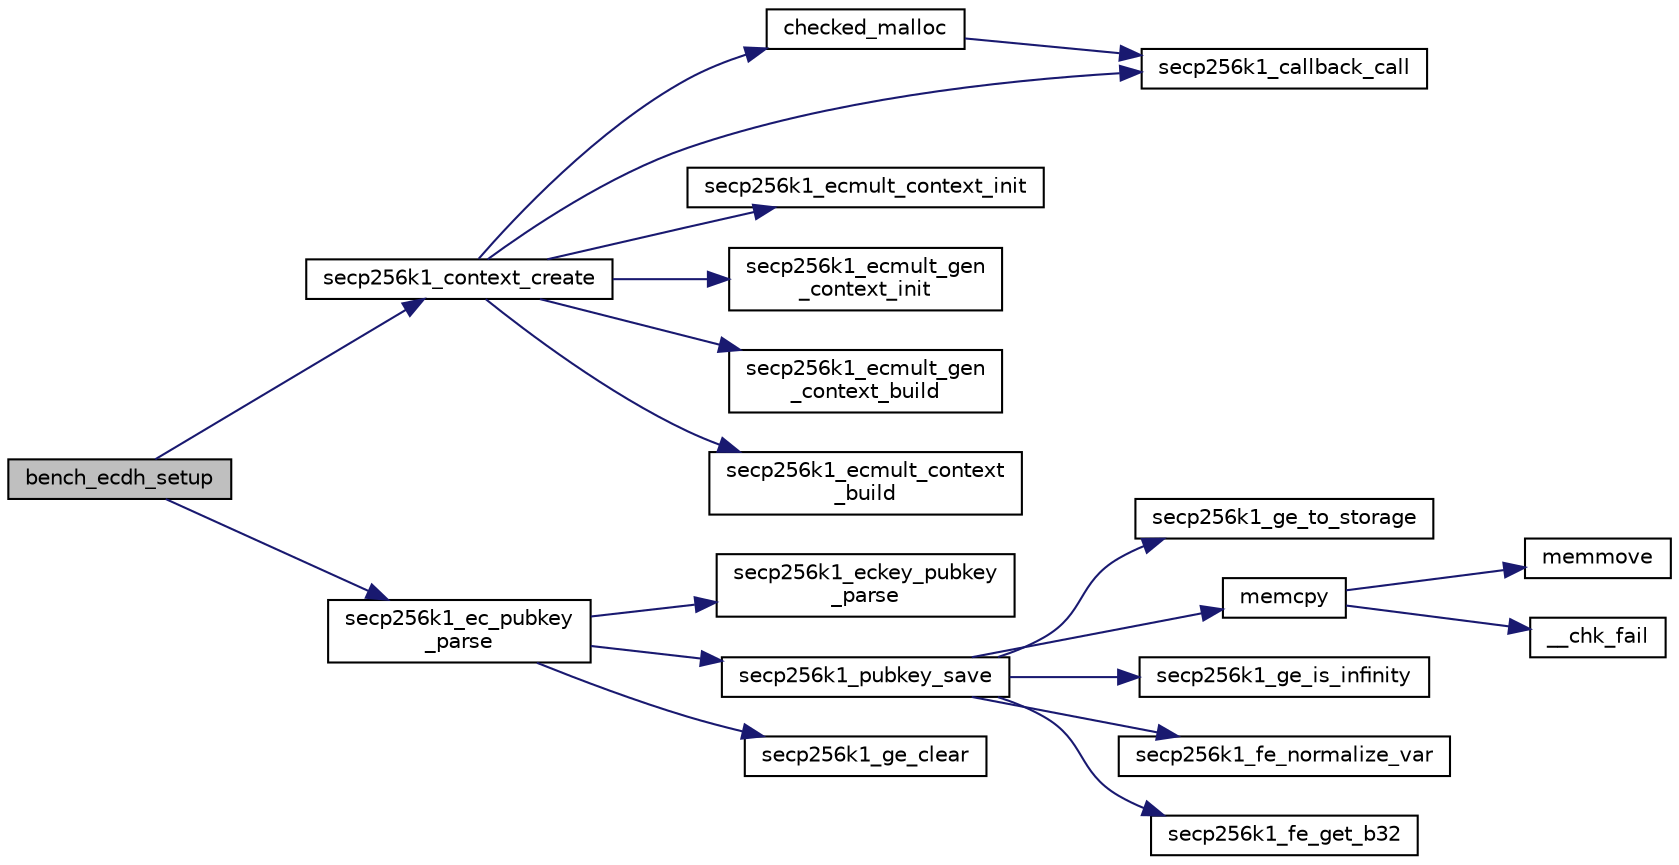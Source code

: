 digraph "bench_ecdh_setup"
{
  edge [fontname="Helvetica",fontsize="10",labelfontname="Helvetica",labelfontsize="10"];
  node [fontname="Helvetica",fontsize="10",shape=record];
  rankdir="LR";
  Node23 [label="bench_ecdh_setup",height=0.2,width=0.4,color="black", fillcolor="grey75", style="filled", fontcolor="black"];
  Node23 -> Node24 [color="midnightblue",fontsize="10",style="solid",fontname="Helvetica"];
  Node24 [label="secp256k1_context_create",height=0.2,width=0.4,color="black", fillcolor="white", style="filled",URL="$d7/dd3/secp256k1_8h.html#a769d478f352afbb55200e33970533a3c",tooltip="Create a secp256k1 context object. "];
  Node24 -> Node25 [color="midnightblue",fontsize="10",style="solid",fontname="Helvetica"];
  Node25 [label="checked_malloc",height=0.2,width=0.4,color="black", fillcolor="white", style="filled",URL="$db/d99/secp256k1_2src_2util_8h.html#a20790114658c559e5048a38694708c3e"];
  Node25 -> Node26 [color="midnightblue",fontsize="10",style="solid",fontname="Helvetica"];
  Node26 [label="secp256k1_callback_call",height=0.2,width=0.4,color="black", fillcolor="white", style="filled",URL="$db/d99/secp256k1_2src_2util_8h.html#af3f36140c71c09ed1d274671518466e0"];
  Node24 -> Node26 [color="midnightblue",fontsize="10",style="solid",fontname="Helvetica"];
  Node24 -> Node27 [color="midnightblue",fontsize="10",style="solid",fontname="Helvetica"];
  Node27 [label="secp256k1_ecmult_context_init",height=0.2,width=0.4,color="black", fillcolor="white", style="filled",URL="$d2/d94/ecmult_8h.html#a3d2b8a81ffed27e7eca0058eb65831b5"];
  Node24 -> Node28 [color="midnightblue",fontsize="10",style="solid",fontname="Helvetica"];
  Node28 [label="secp256k1_ecmult_gen\l_context_init",height=0.2,width=0.4,color="black", fillcolor="white", style="filled",URL="$d6/d76/ecmult__gen_8h.html#a85f9fd11a4166d3d482309317d65c276"];
  Node24 -> Node29 [color="midnightblue",fontsize="10",style="solid",fontname="Helvetica"];
  Node29 [label="secp256k1_ecmult_gen\l_context_build",height=0.2,width=0.4,color="black", fillcolor="white", style="filled",URL="$d6/d76/ecmult__gen_8h.html#afaf90b2a6554053187cdc89df0dafd21"];
  Node24 -> Node30 [color="midnightblue",fontsize="10",style="solid",fontname="Helvetica"];
  Node30 [label="secp256k1_ecmult_context\l_build",height=0.2,width=0.4,color="black", fillcolor="white", style="filled",URL="$d2/d94/ecmult_8h.html#acc2494f319c79f6cc15982f43e7a6f00"];
  Node23 -> Node31 [color="midnightblue",fontsize="10",style="solid",fontname="Helvetica"];
  Node31 [label="secp256k1_ec_pubkey\l_parse",height=0.2,width=0.4,color="black", fillcolor="white", style="filled",URL="$d7/dd3/secp256k1_8h.html#a4e5dc8952c9a7e791376505ef2023ca1",tooltip="Parse a variable-length public key into the pubkey object. "];
  Node31 -> Node32 [color="midnightblue",fontsize="10",style="solid",fontname="Helvetica"];
  Node32 [label="secp256k1_eckey_pubkey\l_parse",height=0.2,width=0.4,color="black", fillcolor="white", style="filled",URL="$da/dff/eckey_8h.html#ae0cdb1eef2dc770d70aac0ad50a35e9a"];
  Node31 -> Node33 [color="midnightblue",fontsize="10",style="solid",fontname="Helvetica"];
  Node33 [label="secp256k1_pubkey_save",height=0.2,width=0.4,color="black", fillcolor="white", style="filled",URL="$d1/d8c/secp256k1_8c.html#aa061c9c5c861017bef990e5c4653e0f4"];
  Node33 -> Node34 [color="midnightblue",fontsize="10",style="solid",fontname="Helvetica"];
  Node34 [label="secp256k1_ge_to_storage",height=0.2,width=0.4,color="black", fillcolor="white", style="filled",URL="$d9/dd1/group_8h.html#ad6499ae629f998e50d8614869ee3c67f",tooltip="Convert a group element to the storage type. "];
  Node33 -> Node35 [color="midnightblue",fontsize="10",style="solid",fontname="Helvetica"];
  Node35 [label="memcpy",height=0.2,width=0.4,color="black", fillcolor="white", style="filled",URL="$d5/d9f/glibc__compat_8cpp.html#a0f46826ab0466591e136db24394923cf"];
  Node35 -> Node36 [color="midnightblue",fontsize="10",style="solid",fontname="Helvetica"];
  Node36 [label="memmove",height=0.2,width=0.4,color="black", fillcolor="white", style="filled",URL="$d5/d9f/glibc__compat_8cpp.html#a9778d49e9029dd75bc53ecbbf9f5e9a1"];
  Node35 -> Node37 [color="midnightblue",fontsize="10",style="solid",fontname="Helvetica"];
  Node37 [label="__chk_fail",height=0.2,width=0.4,color="black", fillcolor="white", style="filled",URL="$d5/d9f/glibc__compat_8cpp.html#a424ac71631da5ada2976630ff67051d1"];
  Node33 -> Node38 [color="midnightblue",fontsize="10",style="solid",fontname="Helvetica"];
  Node38 [label="secp256k1_ge_is_infinity",height=0.2,width=0.4,color="black", fillcolor="white", style="filled",URL="$d9/dd1/group_8h.html#ac83592db46af97faf7ba9b9a39a1f6ff",tooltip="Check whether a group element is the point at infinity. "];
  Node33 -> Node39 [color="midnightblue",fontsize="10",style="solid",fontname="Helvetica"];
  Node39 [label="secp256k1_fe_normalize_var",height=0.2,width=0.4,color="black", fillcolor="white", style="filled",URL="$d5/d5a/field_8h.html#a2d45c987537eadb2923c93aa3af9db71",tooltip="Normalize a field element, without constant-time guarantee. "];
  Node33 -> Node40 [color="midnightblue",fontsize="10",style="solid",fontname="Helvetica"];
  Node40 [label="secp256k1_fe_get_b32",height=0.2,width=0.4,color="black", fillcolor="white", style="filled",URL="$d5/d5a/field_8h.html#abb1017649be14b9ac1823be3c573e542",tooltip="Convert a field element to a 32-byte big endian value. "];
  Node31 -> Node41 [color="midnightblue",fontsize="10",style="solid",fontname="Helvetica"];
  Node41 [label="secp256k1_ge_clear",height=0.2,width=0.4,color="black", fillcolor="white", style="filled",URL="$d9/dd1/group_8h.html#a34793cf48794f089bb28597d1a9f23b2",tooltip="Clear a secp256k1_ge to prevent leaking sensitive information. "];
}

